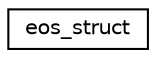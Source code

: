 digraph "Graphical Class Hierarchy"
{
  edge [fontname="Helvetica",fontsize="10",labelfontname="Helvetica",labelfontsize="10"];
  node [fontname="Helvetica",fontsize="10",shape=record];
  rankdir="LR";
  Node1 [label="eos_struct",height=0.2,width=0.4,color="black", fillcolor="white", style="filled",URL="$structeos__struct.html"];
}
